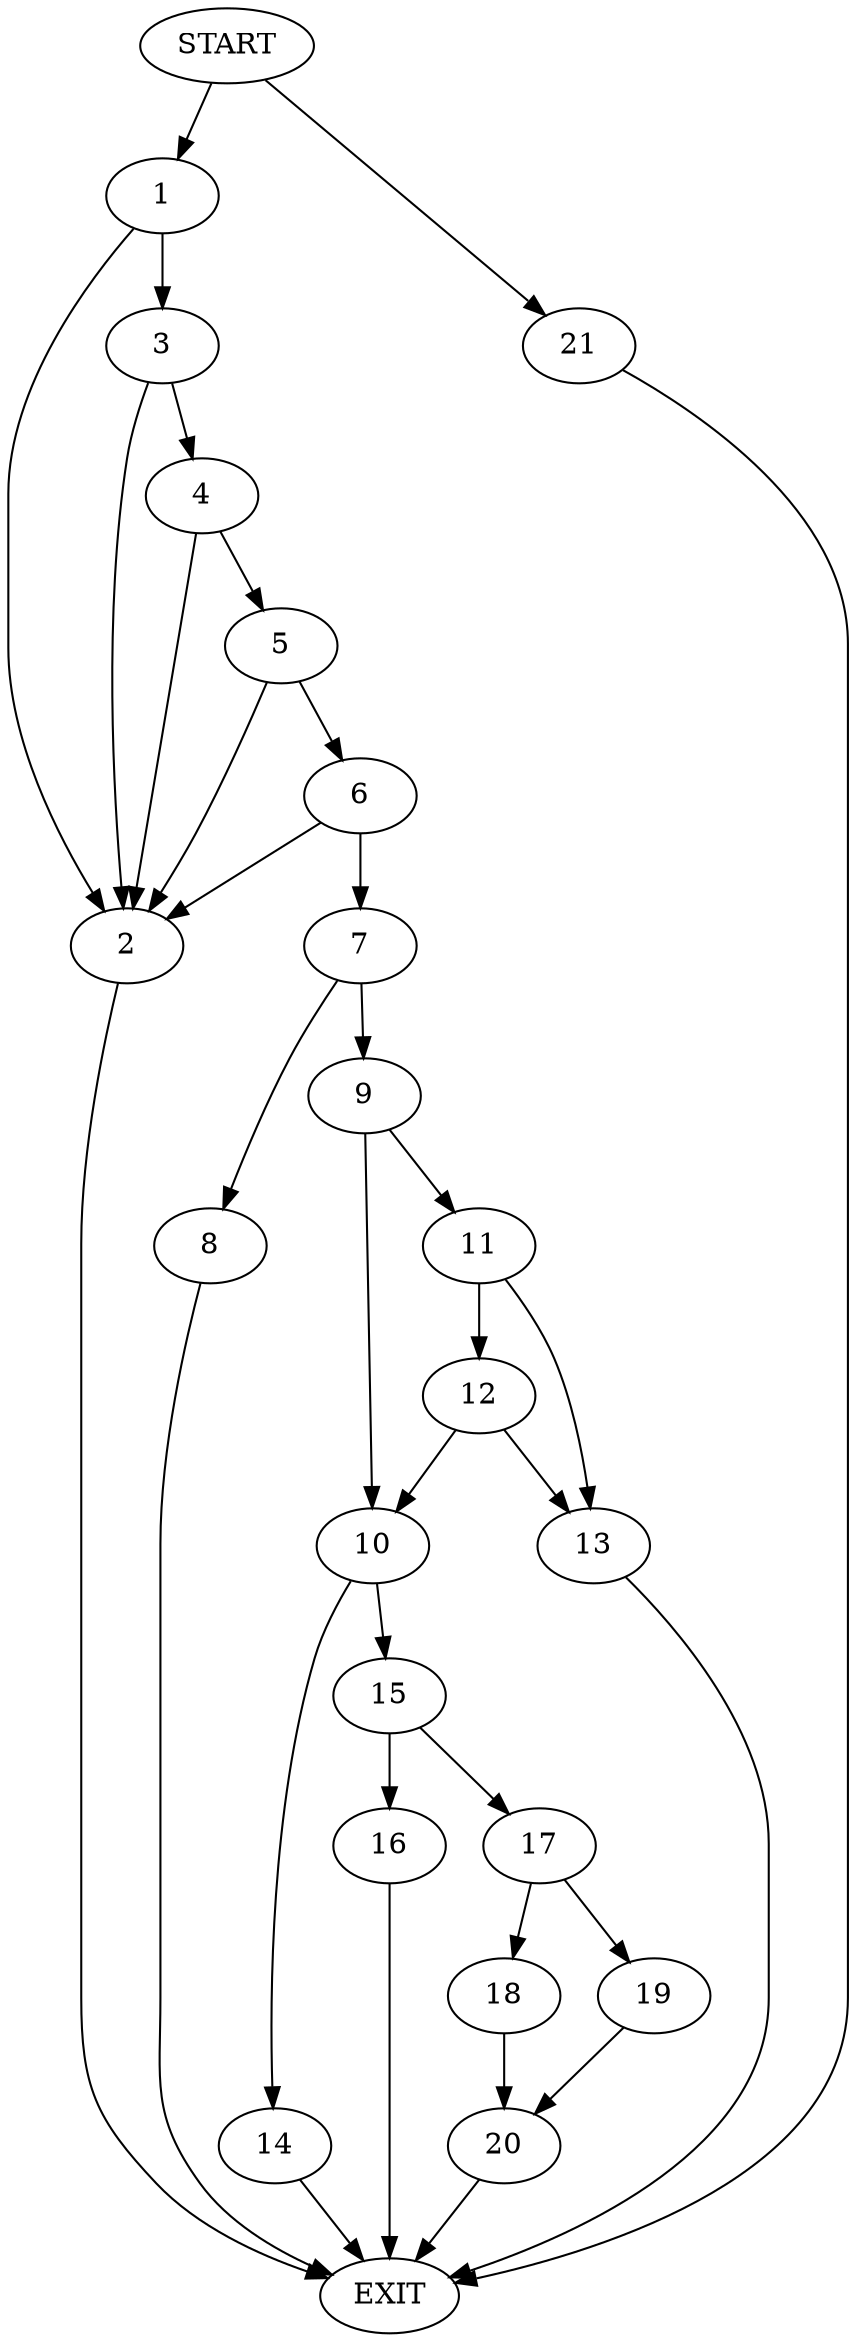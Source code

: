 digraph {
0 [label="START"]
22 [label="EXIT"]
0 -> 1
1 -> 2
1 -> 3
3 -> 4
3 -> 2
2 -> 22
4 -> 5
4 -> 2
5 -> 6
5 -> 2
6 -> 2
6 -> 7
7 -> 8
7 -> 9
9 -> 10
9 -> 11
8 -> 22
11 -> 12
11 -> 13
10 -> 14
10 -> 15
13 -> 22
12 -> 10
12 -> 13
15 -> 16
15 -> 17
14 -> 22
16 -> 22
17 -> 18
17 -> 19
19 -> 20
18 -> 20
20 -> 22
0 -> 21
21 -> 22
}
